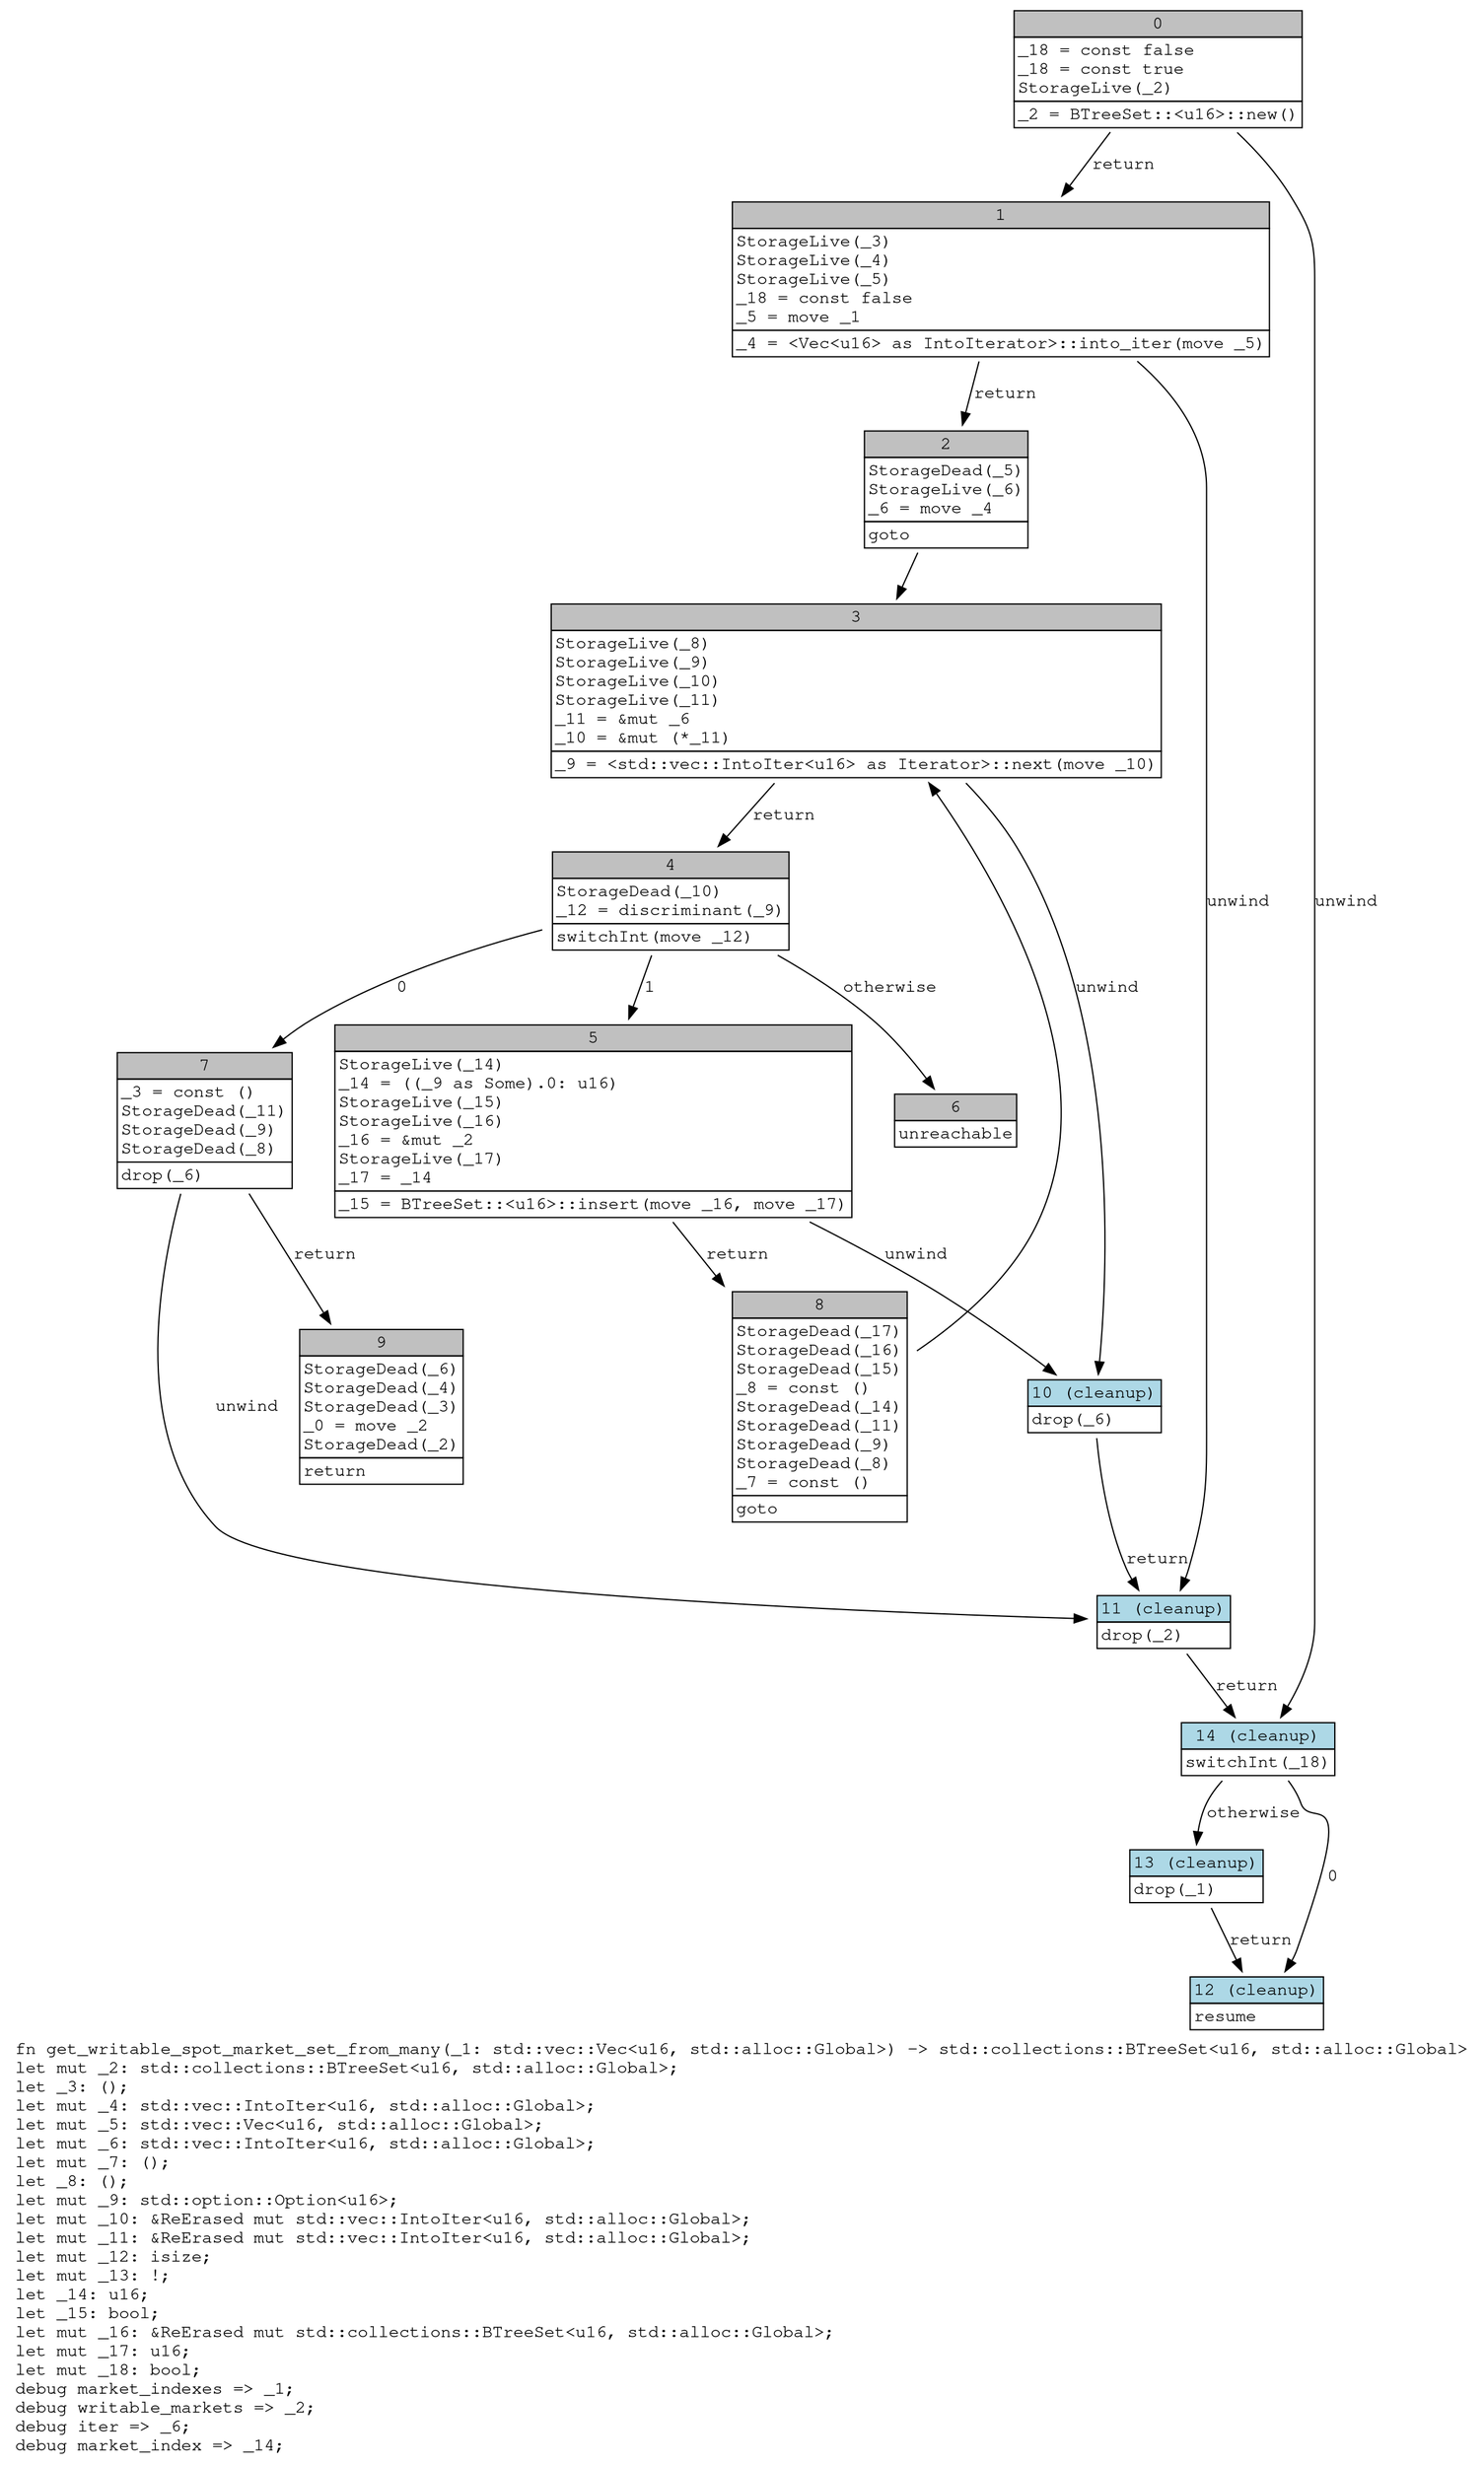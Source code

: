 digraph Mir_0_4147 {
    graph [fontname="Courier, monospace"];
    node [fontname="Courier, monospace"];
    edge [fontname="Courier, monospace"];
    label=<fn get_writable_spot_market_set_from_many(_1: std::vec::Vec&lt;u16, std::alloc::Global&gt;) -&gt; std::collections::BTreeSet&lt;u16, std::alloc::Global&gt;<br align="left"/>let mut _2: std::collections::BTreeSet&lt;u16, std::alloc::Global&gt;;<br align="left"/>let _3: ();<br align="left"/>let mut _4: std::vec::IntoIter&lt;u16, std::alloc::Global&gt;;<br align="left"/>let mut _5: std::vec::Vec&lt;u16, std::alloc::Global&gt;;<br align="left"/>let mut _6: std::vec::IntoIter&lt;u16, std::alloc::Global&gt;;<br align="left"/>let mut _7: ();<br align="left"/>let _8: ();<br align="left"/>let mut _9: std::option::Option&lt;u16&gt;;<br align="left"/>let mut _10: &amp;ReErased mut std::vec::IntoIter&lt;u16, std::alloc::Global&gt;;<br align="left"/>let mut _11: &amp;ReErased mut std::vec::IntoIter&lt;u16, std::alloc::Global&gt;;<br align="left"/>let mut _12: isize;<br align="left"/>let mut _13: !;<br align="left"/>let _14: u16;<br align="left"/>let _15: bool;<br align="left"/>let mut _16: &amp;ReErased mut std::collections::BTreeSet&lt;u16, std::alloc::Global&gt;;<br align="left"/>let mut _17: u16;<br align="left"/>let mut _18: bool;<br align="left"/>debug market_indexes =&gt; _1;<br align="left"/>debug writable_markets =&gt; _2;<br align="left"/>debug iter =&gt; _6;<br align="left"/>debug market_index =&gt; _14;<br align="left"/>>;
    bb0__0_4147 [shape="none", label=<<table border="0" cellborder="1" cellspacing="0"><tr><td bgcolor="gray" align="center" colspan="1">0</td></tr><tr><td align="left" balign="left">_18 = const false<br/>_18 = const true<br/>StorageLive(_2)<br/></td></tr><tr><td align="left">_2 = BTreeSet::&lt;u16&gt;::new()</td></tr></table>>];
    bb1__0_4147 [shape="none", label=<<table border="0" cellborder="1" cellspacing="0"><tr><td bgcolor="gray" align="center" colspan="1">1</td></tr><tr><td align="left" balign="left">StorageLive(_3)<br/>StorageLive(_4)<br/>StorageLive(_5)<br/>_18 = const false<br/>_5 = move _1<br/></td></tr><tr><td align="left">_4 = &lt;Vec&lt;u16&gt; as IntoIterator&gt;::into_iter(move _5)</td></tr></table>>];
    bb2__0_4147 [shape="none", label=<<table border="0" cellborder="1" cellspacing="0"><tr><td bgcolor="gray" align="center" colspan="1">2</td></tr><tr><td align="left" balign="left">StorageDead(_5)<br/>StorageLive(_6)<br/>_6 = move _4<br/></td></tr><tr><td align="left">goto</td></tr></table>>];
    bb3__0_4147 [shape="none", label=<<table border="0" cellborder="1" cellspacing="0"><tr><td bgcolor="gray" align="center" colspan="1">3</td></tr><tr><td align="left" balign="left">StorageLive(_8)<br/>StorageLive(_9)<br/>StorageLive(_10)<br/>StorageLive(_11)<br/>_11 = &amp;mut _6<br/>_10 = &amp;mut (*_11)<br/></td></tr><tr><td align="left">_9 = &lt;std::vec::IntoIter&lt;u16&gt; as Iterator&gt;::next(move _10)</td></tr></table>>];
    bb4__0_4147 [shape="none", label=<<table border="0" cellborder="1" cellspacing="0"><tr><td bgcolor="gray" align="center" colspan="1">4</td></tr><tr><td align="left" balign="left">StorageDead(_10)<br/>_12 = discriminant(_9)<br/></td></tr><tr><td align="left">switchInt(move _12)</td></tr></table>>];
    bb5__0_4147 [shape="none", label=<<table border="0" cellborder="1" cellspacing="0"><tr><td bgcolor="gray" align="center" colspan="1">5</td></tr><tr><td align="left" balign="left">StorageLive(_14)<br/>_14 = ((_9 as Some).0: u16)<br/>StorageLive(_15)<br/>StorageLive(_16)<br/>_16 = &amp;mut _2<br/>StorageLive(_17)<br/>_17 = _14<br/></td></tr><tr><td align="left">_15 = BTreeSet::&lt;u16&gt;::insert(move _16, move _17)</td></tr></table>>];
    bb6__0_4147 [shape="none", label=<<table border="0" cellborder="1" cellspacing="0"><tr><td bgcolor="gray" align="center" colspan="1">6</td></tr><tr><td align="left">unreachable</td></tr></table>>];
    bb7__0_4147 [shape="none", label=<<table border="0" cellborder="1" cellspacing="0"><tr><td bgcolor="gray" align="center" colspan="1">7</td></tr><tr><td align="left" balign="left">_3 = const ()<br/>StorageDead(_11)<br/>StorageDead(_9)<br/>StorageDead(_8)<br/></td></tr><tr><td align="left">drop(_6)</td></tr></table>>];
    bb8__0_4147 [shape="none", label=<<table border="0" cellborder="1" cellspacing="0"><tr><td bgcolor="gray" align="center" colspan="1">8</td></tr><tr><td align="left" balign="left">StorageDead(_17)<br/>StorageDead(_16)<br/>StorageDead(_15)<br/>_8 = const ()<br/>StorageDead(_14)<br/>StorageDead(_11)<br/>StorageDead(_9)<br/>StorageDead(_8)<br/>_7 = const ()<br/></td></tr><tr><td align="left">goto</td></tr></table>>];
    bb9__0_4147 [shape="none", label=<<table border="0" cellborder="1" cellspacing="0"><tr><td bgcolor="gray" align="center" colspan="1">9</td></tr><tr><td align="left" balign="left">StorageDead(_6)<br/>StorageDead(_4)<br/>StorageDead(_3)<br/>_0 = move _2<br/>StorageDead(_2)<br/></td></tr><tr><td align="left">return</td></tr></table>>];
    bb10__0_4147 [shape="none", label=<<table border="0" cellborder="1" cellspacing="0"><tr><td bgcolor="lightblue" align="center" colspan="1">10 (cleanup)</td></tr><tr><td align="left">drop(_6)</td></tr></table>>];
    bb11__0_4147 [shape="none", label=<<table border="0" cellborder="1" cellspacing="0"><tr><td bgcolor="lightblue" align="center" colspan="1">11 (cleanup)</td></tr><tr><td align="left">drop(_2)</td></tr></table>>];
    bb12__0_4147 [shape="none", label=<<table border="0" cellborder="1" cellspacing="0"><tr><td bgcolor="lightblue" align="center" colspan="1">12 (cleanup)</td></tr><tr><td align="left">resume</td></tr></table>>];
    bb13__0_4147 [shape="none", label=<<table border="0" cellborder="1" cellspacing="0"><tr><td bgcolor="lightblue" align="center" colspan="1">13 (cleanup)</td></tr><tr><td align="left">drop(_1)</td></tr></table>>];
    bb14__0_4147 [shape="none", label=<<table border="0" cellborder="1" cellspacing="0"><tr><td bgcolor="lightblue" align="center" colspan="1">14 (cleanup)</td></tr><tr><td align="left">switchInt(_18)</td></tr></table>>];
    bb0__0_4147 -> bb1__0_4147 [label="return"];
    bb0__0_4147 -> bb14__0_4147 [label="unwind"];
    bb1__0_4147 -> bb2__0_4147 [label="return"];
    bb1__0_4147 -> bb11__0_4147 [label="unwind"];
    bb2__0_4147 -> bb3__0_4147 [label=""];
    bb3__0_4147 -> bb4__0_4147 [label="return"];
    bb3__0_4147 -> bb10__0_4147 [label="unwind"];
    bb4__0_4147 -> bb7__0_4147 [label="0"];
    bb4__0_4147 -> bb5__0_4147 [label="1"];
    bb4__0_4147 -> bb6__0_4147 [label="otherwise"];
    bb5__0_4147 -> bb8__0_4147 [label="return"];
    bb5__0_4147 -> bb10__0_4147 [label="unwind"];
    bb7__0_4147 -> bb9__0_4147 [label="return"];
    bb7__0_4147 -> bb11__0_4147 [label="unwind"];
    bb8__0_4147 -> bb3__0_4147 [label=""];
    bb10__0_4147 -> bb11__0_4147 [label="return"];
    bb11__0_4147 -> bb14__0_4147 [label="return"];
    bb13__0_4147 -> bb12__0_4147 [label="return"];
    bb14__0_4147 -> bb12__0_4147 [label="0"];
    bb14__0_4147 -> bb13__0_4147 [label="otherwise"];
}
